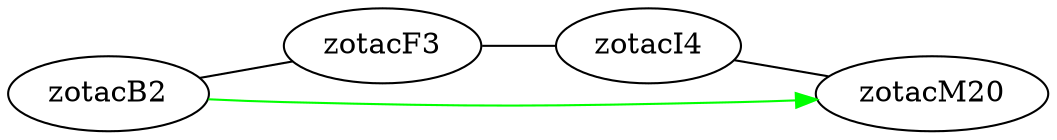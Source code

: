 digraph {
    rankdir = LR
    zotacB2; zotacF3; zotacI4; zotacM20

    subgraph Rel1 {
        edge [dir=none]
        zotacB2 -> zotacF3 -> zotacI4 -> zotacM20
    }

    subgraph Rel2 {
        edge [color=green]

        zotacB2 -> zotacM20
    }
}
